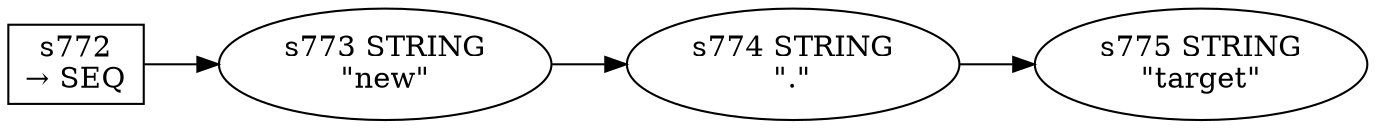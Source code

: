 
  digraph meta_property {
  
    rankdir=LR;
  
    s772 [label="s772\n&rarr; SEQ", shape=record, fixedsize=false, peripheries=1];
  s773 [label="s773 STRING\n\"new\""];
  s772 -> s773 [];
  s774 [label="s774 STRING\n\".\""];
  s773 -> s774 [];
  s775 [label="s775 STRING\n\"target\""];
  s774 -> s775 [];
  
  }
  
